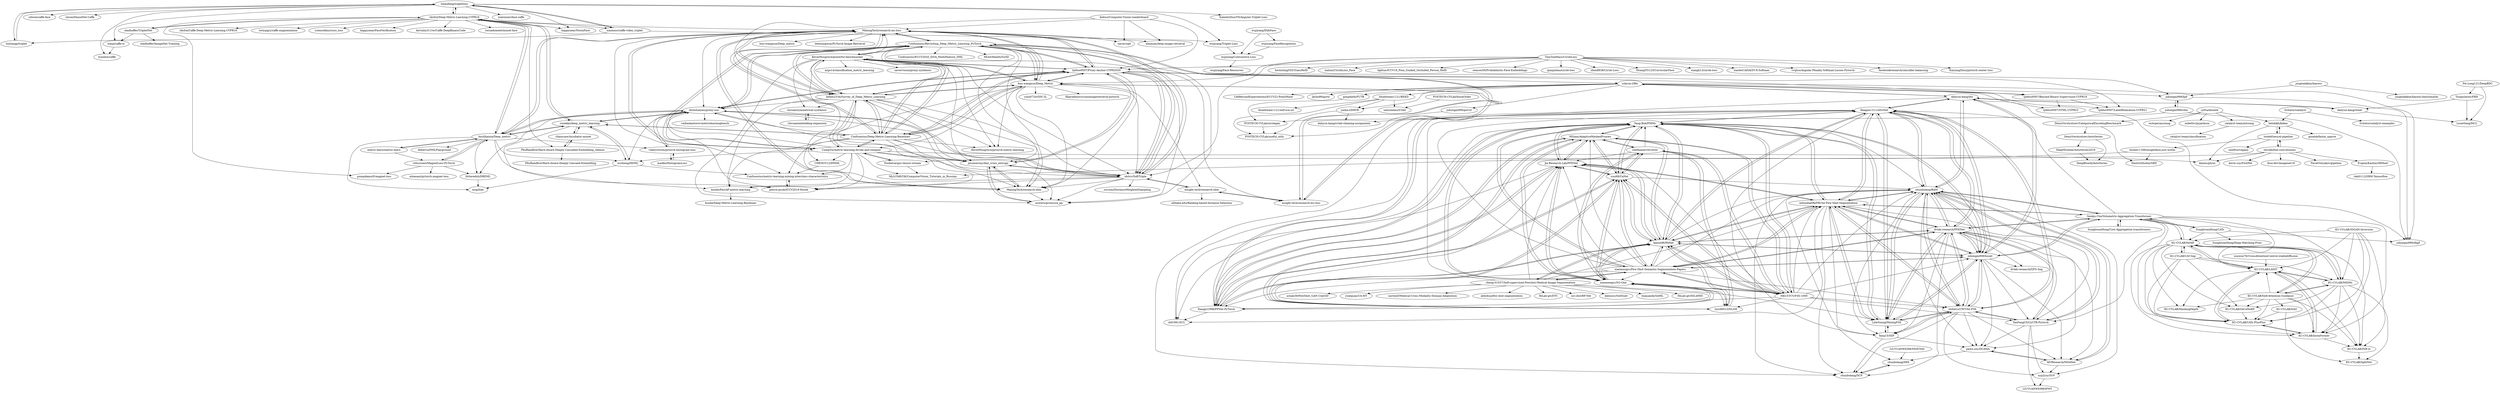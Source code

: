 digraph G {
"luhaofang/tripletloss" -> "hizhangp/triplet"
"luhaofang/tripletloss" -> "wanji/caffe-sl"
"luhaofang/tripletloss" -> "xiaolonw/caffe-video_triplet"
"luhaofang/tripletloss" -> "KaleidoZhouYN/Angular-Triplet-Loss" ["e"=1]
"luhaofang/tripletloss" -> "tyandzx/caffe"
"luhaofang/tripletloss" -> "ydwen/caffe-face" ["e"=1]
"luhaofang/tripletloss" -> "shicai/DenseNet-Caffe" ["e"=1]
"luhaofang/tripletloss" -> "rksltnl/Deep-Metric-Learning-CVPR16"
"luhaofang/tripletloss" -> "wujiyang/Triplet-Loss"
"luhaofang/tripletloss" -> "happynear/NormFace" ["e"=1]
"luhaofang/tripletloss" -> "xialuxi/arcface-caffe" ["e"=1]
"shelhamer/revolver" -> "MSiam/AdaptiveMaskedProxies"
"shelhamer/revolver" -> "lzzcd001/OSLSM"
"shelhamer/revolver" -> "icoz69/CaNet"
"shelhamer/revolver" -> "xiaomengyc/SG-One"
"shelhamer/revolver" -> "HKUSTCV/FSS-1000"
"shelhamer/revolver" -> "Yang-Bob/PMMs"
"shelhamer/revolver" -> "Jia-Research-Lab/PFENet"
"MSiam/AdaptiveMaskedProxies" -> "xiaomengyc/SG-One"
"MSiam/AdaptiveMaskedProxies" -> "Yang-Bob/PMMs"
"MSiam/AdaptiveMaskedProxies" -> "Jia-Research-Lab/PFENet"
"MSiam/AdaptiveMaskedProxies" -> "icoz69/CaNet"
"MSiam/AdaptiveMaskedProxies" -> "shelhamer/revolver"
"MSiam/AdaptiveMaskedProxies" -> "Xiangyi1996/PPNet-PyTorch"
"MSiam/AdaptiveMaskedProxies" -> "lzzcd001/OSLSM"
"MSiam/AdaptiveMaskedProxies" -> "kaixin96/PANet"
"MSiam/AdaptiveMaskedProxies" -> "HKUSTCV/FSS-1000"
"cheng-01037/Self-supervised-Fewshot-Medical-Image-Segmentation" -> "kaixin96/PANet"
"cheng-01037/Self-supervised-Fewshot-Medical-Image-Segmentation" -> "abhi4ssj/few-shot-segmentation"
"cheng-01037/Self-supervised-Fewshot-Medical-Image-Segmentation" -> "xiaomengyc/Few-Shot-Semantic-Segmentation-Papers"
"cheng-01037/Self-supervised-Fewshot-Medical-Image-Segmentation" -> "HiLab-git/DTC" ["e"=1]
"cheng-01037/Self-supervised-Fewshot-Medical-Image-Segmentation" -> "uci-cbcl/RP-Net"
"cheng-01037/Self-supervised-Fewshot-Medical-Image-Segmentation" -> "kleinzcy/SASSnet" ["e"=1]
"cheng-01037/Self-supervised-Fewshot-Medical-Image-Segmentation" -> "Reagan1311/ASGNet"
"cheng-01037/Self-supervised-Fewshot-Medical-Image-Segmentation" -> "liuquande/SAML" ["e"=1]
"cheng-01037/Self-supervised-Fewshot-Medical-Image-Segmentation" -> "mboudiaf/RePRI-for-Few-Shot-Segmentation"
"cheng-01037/Self-supervised-Fewshot-Medical-Image-Segmentation" -> "HiLab-git/SSL4MIS" ["e"=1]
"cheng-01037/Self-supervised-Fewshot-Medical-Image-Segmentation" -> "arnab39/FewShot_GAN-Unet3D" ["e"=1]
"cheng-01037/Self-supervised-Fewshot-Medical-Image-Segmentation" -> "LiheYoung/MiningFSS"
"cheng-01037/Self-supervised-Fewshot-Medical-Image-Segmentation" -> "Jia-Research-Lab/PFENet"
"cheng-01037/Self-supervised-Fewshot-Medical-Image-Segmentation" -> "yulequan/UA-MT" ["e"=1]
"cheng-01037/Self-supervised-Fewshot-Medical-Image-Segmentation" -> "carrenD/Medical-Cross-Modality-Domain-Adaptation" ["e"=1]
"KevinMusgrave/powerful-benchmarker" -> "Confusezius/Revisiting_Deep_Metric_Learning_PyTorch"
"KevinMusgrave/powerful-benchmarker" -> "tjddus9597/Proxy-Anchor-CVPR2020"
"KevinMusgrave/powerful-benchmarker" -> "bnu-wangxun/Deep_Metric"
"KevinMusgrave/powerful-benchmarker" -> "kdhht2334/Survey_of_Deep_Metric_Learning"
"KevinMusgrave/powerful-benchmarker" -> "Confusezius/Deep-Metric-Learning-Baselines"
"KevinMusgrave/powerful-benchmarker" -> "jeromerony/dml_cross_entropy"
"KevinMusgrave/powerful-benchmarker" -> "euwern/proxynca_pp"
"KevinMusgrave/powerful-benchmarker" -> "idstcv/SoftTriple"
"KevinMusgrave/powerful-benchmarker" -> "MalongTech/research-xbm"
"KevinMusgrave/powerful-benchmarker" -> "navervision/proxy-synthesis"
"KevinMusgrave/powerful-benchmarker" -> "msight-tech/research-ms-loss"
"KevinMusgrave/powerful-benchmarker" -> "MalongTech/research-ms-loss"
"KevinMusgrave/powerful-benchmarker" -> "clovaai/symmetrical-synthesis"
"KevinMusgrave/powerful-benchmarker" -> "KevinMusgrave/pytorch-metric-learning" ["e"=1]
"KevinMusgrave/powerful-benchmarker" -> "azgo14/classification_metric_learning"
"kdhht2334/Survey_of_Deep_Metric_Learning" -> "Confusezius/Deep-Metric-Learning-Baselines"
"kdhht2334/Survey_of_Deep_Metric_Learning" -> "Confusezius/Revisiting_Deep_Metric_Learning_PyTorch"
"kdhht2334/Survey_of_Deep_Metric_Learning" -> "bnu-wangxun/Deep_Metric"
"kdhht2334/Survey_of_Deep_Metric_Learning" -> "MalongTech/research-ms-loss"
"kdhht2334/Survey_of_Deep_Metric_Learning" -> "tjddus9597/Proxy-Anchor-CVPR2020"
"kdhht2334/Survey_of_Deep_Metric_Learning" -> "KevinMusgrave/powerful-benchmarker"
"kdhht2334/Survey_of_Deep_Metric_Learning" -> "CompVis/metric-learning-divide-and-conquer"
"kdhht2334/Survey_of_Deep_Metric_Learning" -> "dichotomies/proxy-nca"
"kdhht2334/Survey_of_Deep_Metric_Learning" -> "clovaai/symmetrical-synthesis"
"kdhht2334/Survey_of_Deep_Metric_Learning" -> "pierre-jacob/ICCV2019-Horde"
"kdhht2334/Survey_of_Deep_Metric_Learning" -> "kunhe/FastAP-metric-learning"
"kdhht2334/Survey_of_Deep_Metric_Learning" -> "KevinMusgrave/pytorch-metric-learning" ["e"=1]
"kdhht2334/Survey_of_Deep_Metric_Learning" -> "jeromerony/dml_cross_entropy"
"kdhht2334/Survey_of_Deep_Metric_Learning" -> "idstcv/SoftTriple"
"kdhht2334/Survey_of_Deep_Metric_Learning" -> "MalongTech/research-xbm"
"wujiyang/Triplet-Loss" -> "wujiyang/Contrastive-Loss"
"Fei-Long121/DeepBDC" -> "LouieYang/MCL"
"Fei-Long121/DeepBDC" -> "Tsingularity/FRN"
"kobiso/Computer-Vision-Leaderboard" -> "naver/cgd" ["e"=1]
"kobiso/Computer-Vision-Leaderboard" -> "almazan/deep-image-retrieval" ["e"=1]
"kobiso/Computer-Vision-Leaderboard" -> "tjddus9597/Proxy-Anchor-CVPR2020"
"kobiso/Computer-Vision-Leaderboard" -> "MalongTech/research-ms-loss"
"kobiso/Computer-Vision-Leaderboard" -> "kdhht2334/Survey_of_Deep_Metric_Learning"
"KU-CVLAB/CAT-Seg" -> "KU-CVLAB/LANIT"
"KU-CVLAB/CAT-Seg" -> "KU-CVLAB/CATs-PlusPlus"
"KU-CVLAB/CAT-Seg" -> "KU-CVLAB/NeMF"
"KU-CVLAB/CAT-Seg" -> "KU-CVLAB/GeCoNeRF"
"KU-CVLAB/CAT-Seg" -> "KU-CVLAB/InstaFormer"
"KU-CVLAB/CAT-Seg" -> "KU-CVLAB/MIDMs"
"KU-CVLAB/CATs-PlusPlus" -> "KU-CVLAB/LANIT"
"KU-CVLAB/CATs-PlusPlus" -> "KU-CVLAB/InstaFormer"
"msight-tech/research-xbm" -> "msight-tech/research-ms-loss"
"msight-tech/research-xbm" -> "alibaba-edu/Ranking-based-Instance-Selection"
"msight-tech/research-xbm" -> "idstcv/SoftTriple"
"Confusezius/Deep-Metric-Learning-Baselines" -> "Confusezius/Revisiting_Deep_Metric_Learning_PyTorch"
"Confusezius/Deep-Metric-Learning-Baselines" -> "kdhht2334/Survey_of_Deep_Metric_Learning"
"Confusezius/Deep-Metric-Learning-Baselines" -> "bnu-wangxun/Deep_Metric"
"Confusezius/Deep-Metric-Learning-Baselines" -> "MalongTech/research-ms-loss"
"Confusezius/Deep-Metric-Learning-Baselines" -> "CompVis/metric-learning-divide-and-conquer"
"Confusezius/Deep-Metric-Learning-Baselines" -> "tjddus9597/Proxy-Anchor-CVPR2020"
"Confusezius/Deep-Metric-Learning-Baselines" -> "KevinMusgrave/powerful-benchmarker"
"Confusezius/Deep-Metric-Learning-Baselines" -> "ronekko/deep_metric_learning"
"Confusezius/Deep-Metric-Learning-Baselines" -> "KevinMusgrave/pytorch-metric-learning" ["e"=1]
"Confusezius/Deep-Metric-Learning-Baselines" -> "idstcv/SoftTriple"
"Confusezius/Deep-Metric-Learning-Baselines" -> "dichotomies/proxy-nca"
"Confusezius/Deep-Metric-Learning-Baselines" -> "kunhe/FastAP-metric-learning"
"Confusezius/Deep-Metric-Learning-Baselines" -> "Confusezius/metric-learning-mining-interclass-characteristics"
"Confusezius/Deep-Metric-Learning-Baselines" -> "MalongTech/research-xbm"
"Confusezius/Deep-Metric-Learning-Baselines" -> "jeromerony/dml_cross_entropy"
"Confusezius/Revisiting_Deep_Metric_Learning_PyTorch" -> "Confusezius/Deep-Metric-Learning-Baselines"
"Confusezius/Revisiting_Deep_Metric_Learning_PyTorch" -> "kdhht2334/Survey_of_Deep_Metric_Learning"
"Confusezius/Revisiting_Deep_Metric_Learning_PyTorch" -> "bnu-wangxun/Deep_Metric"
"Confusezius/Revisiting_Deep_Metric_Learning_PyTorch" -> "tjddus9597/Proxy-Anchor-CVPR2020"
"Confusezius/Revisiting_Deep_Metric_Learning_PyTorch" -> "KevinMusgrave/powerful-benchmarker"
"Confusezius/Revisiting_Deep_Metric_Learning_PyTorch" -> "jeromerony/dml_cross_entropy"
"Confusezius/Revisiting_Deep_Metric_Learning_PyTorch" -> "idstcv/SoftTriple"
"Confusezius/Revisiting_Deep_Metric_Learning_PyTorch" -> "dichotomies/proxy-nca"
"Confusezius/Revisiting_Deep_Metric_Learning_PyTorch" -> "Confusezius/ECCV2020_DiVA_MultiFeature_DML"
"Confusezius/Revisiting_Deep_Metric_Learning_PyTorch" -> "MalongTech/research-xbm"
"Confusezius/Revisiting_Deep_Metric_Learning_PyTorch" -> "CompVis/metric-learning-divide-and-conquer"
"Confusezius/Revisiting_Deep_Metric_Learning_PyTorch" -> "msight-tech/research-ms-loss"
"Confusezius/Revisiting_Deep_Metric_Learning_PyTorch" -> "euwern/proxynca_pp"
"Confusezius/Revisiting_Deep_Metric_Learning_PyTorch" -> "MalongTech/research-ms-loss"
"Confusezius/Revisiting_Deep_Metric_Learning_PyTorch" -> "MLforHealth/S2SD"
"TinyZeaMays/CircleLoss" -> "qianjinhao/circle-loss"
"TinyZeaMays/CircleLoss" -> "zhen8838/Circle-Loss"
"TinyZeaMays/CircleLoss" -> "HuangYG123/CurricularFace" ["e"=1]
"TinyZeaMays/CircleLoss" -> "xiangli13/circle-loss"
"TinyZeaMays/CircleLoss" -> "tjddus9597/Proxy-Anchor-CVPR2020"
"TinyZeaMays/CircleLoss" -> "xiaoboCASIA/SV-X-Softmax" ["e"=1]
"TinyZeaMays/CircleLoss" -> "idstcv/SoftTriple"
"TinyZeaMays/CircleLoss" -> "cvqluu/Angular-Penalty-Softmax-Losses-Pytorch" ["e"=1]
"TinyZeaMays/CircleLoss" -> "bnu-wangxun/Deep_Metric"
"TinyZeaMays/CircleLoss" -> "facebookresearch/classifier-balancing" ["e"=1]
"TinyZeaMays/CircleLoss" -> "KaiyangZhou/pytorch-center-loss" ["e"=1]
"TinyZeaMays/CircleLoss" -> "heshuting555/TransReID" ["e"=1]
"TinyZeaMays/CircleLoss" -> "xialuxi/CircleLoss_Face"
"TinyZeaMays/CircleLoss" -> "lightas/ICCV19_Pose_Guided_Occluded_Person_ReID" ["e"=1]
"TinyZeaMays/CircleLoss" -> "seasonSH/Probabilistic-Face-Embeddings" ["e"=1]
"idstcv/SoftTriple" -> "tjddus9597/Proxy-Anchor-CVPR2020"
"idstcv/SoftTriple" -> "dichotomies/proxy-nca"
"idstcv/SoftTriple" -> "euwern/proxynca_pp"
"idstcv/SoftTriple" -> "jeromerony/dml_cross_entropy"
"idstcv/SoftTriple" -> "Confusezius/Revisiting_Deep_Metric_Learning_PyTorch"
"idstcv/SoftTriple" -> "pierre-jacob/ICCV2019-Horde"
"idstcv/SoftTriple" -> "MalongTech/research-xbm"
"idstcv/SoftTriple" -> "kunhe/FastAP-metric-learning"
"idstcv/SoftTriple" -> "suruoxi/DistanceWeightedSampling"
"idstcv/SoftTriple" -> "MalongTech/research-ms-loss"
"idstcv/SoftTriple" -> "msight-tech/research-xbm"
"kaixin96/PANet" -> "Yang-Bob/PMMs"
"kaixin96/PANet" -> "icoz69/CaNet"
"kaixin96/PANet" -> "xiaomengyc/Few-Shot-Semantic-Segmentation-Papers"
"kaixin96/PANet" -> "Xiangyi1996/PPNet-PyTorch"
"kaixin96/PANet" -> "xiaomengyc/SG-One"
"kaixin96/PANet" -> "mboudiaf/RePRI-for-Few-Shot-Segmentation"
"kaixin96/PANet" -> "Jia-Research-Lab/PFENet"
"kaixin96/PANet" -> "Reagan1311/ASGNet"
"kaixin96/PANet" -> "HKUSTCV/FSS-1000"
"kaixin96/PANet" -> "MSiam/AdaptiveMaskedProxies"
"kaixin96/PANet" -> "cheng-01037/Self-supervised-Fewshot-Medical-Image-Segmentation"
"kaixin96/PANet" -> "dvlab-research/PFENet"
"kaixin96/PANet" -> "chunbolang/BAM"
"kaixin96/PANet" -> "lzzcd001/OSLSM"
"kaixin96/PANet" -> "juhongm999/hsnet"
"bnu-wangxun/Deep_Metric" -> "MalongTech/research-ms-loss"
"bnu-wangxun/Deep_Metric" -> "Confusezius/Deep-Metric-Learning-Baselines"
"bnu-wangxun/Deep_Metric" -> "Confusezius/Revisiting_Deep_Metric_Learning_PyTorch"
"bnu-wangxun/Deep_Metric" -> "kdhht2334/Survey_of_Deep_Metric_Learning"
"bnu-wangxun/Deep_Metric" -> "KevinMusgrave/powerful-benchmarker"
"bnu-wangxun/Deep_Metric" -> "msight-tech/research-ms-loss"
"bnu-wangxun/Deep_Metric" -> "tjddus9597/Proxy-Anchor-CVPR2020"
"bnu-wangxun/Deep_Metric" -> "MalongTech/research-xbm"
"bnu-wangxun/Deep_Metric" -> "idstcv/SoftTriple"
"bnu-wangxun/Deep_Metric" -> "msight-tech/research-xbm"
"bnu-wangxun/Deep_Metric" -> "KevinMusgrave/pytorch-metric-learning" ["e"=1]
"bnu-wangxun/Deep_Metric" -> "yulu0724/SDC-IL" ["e"=1]
"bnu-wangxun/Deep_Metric" -> "CHENGY12/DMML"
"bnu-wangxun/Deep_Metric" -> "CompVis/metric-learning-divide-and-conquer"
"bnu-wangxun/Deep_Metric" -> "filipradenovic/cnnimageretrieval-pytorch" ["e"=1]
"msight-tech/research-ms-loss" -> "msight-tech/research-xbm"
"msight-tech/research-ms-loss" -> "bnu-wangxun/Deep_Metric"
"msight-tech/research-ms-loss" -> "Confusezius/Revisiting_Deep_Metric_Learning_PyTorch"
"ronekko/deep_metric_learning" -> "wzzheng/HDML"
"ronekko/deep_metric_learning" -> "rksltnl/Deep-Metric-Learning-CVPR16"
"ronekko/deep_metric_learning" -> "bnulihaixia/Deep_metric"
"ronekko/deep_metric_learning" -> "chaoyuaw/incubator-mxnet"
"ronekko/deep_metric_learning" -> "dichotomies/proxy-nca"
"ronekko/deep_metric_learning" -> "Confusezius/Deep-Metric-Learning-Baselines"
"ronekko/deep_metric_learning" -> "kunhe/FastAP-metric-learning"
"tjddus9597/Proxy-Anchor-CVPR2020" -> "dichotomies/proxy-nca"
"tjddus9597/Proxy-Anchor-CVPR2020" -> "jeromerony/dml_cross_entropy"
"tjddus9597/Proxy-Anchor-CVPR2020" -> "tjddus9597/LabelRelaxation-CVPR21"
"tjddus9597/Proxy-Anchor-CVPR2020" -> "idstcv/SoftTriple"
"tjddus9597/Proxy-Anchor-CVPR2020" -> "tjddus9597/Beyond-Binary-Supervision-CVPR19"
"tjddus9597/Proxy-Anchor-CVPR2020" -> "euwern/proxynca_pp"
"tjddus9597/Proxy-Anchor-CVPR2020" -> "kdhht2334/Survey_of_Deep_Metric_Learning"
"tjddus9597/Proxy-Anchor-CVPR2020" -> "Confusezius/Revisiting_Deep_Metric_Learning_PyTorch"
"tjddus9597/Proxy-Anchor-CVPR2020" -> "MalongTech/research-ms-loss"
"tjddus9597/Proxy-Anchor-CVPR2020" -> "KevinMusgrave/powerful-benchmarker"
"tjddus9597/Proxy-Anchor-CVPR2020" -> "sohyun-l/fifo"
"tjddus9597/Proxy-Anchor-CVPR2020" -> "Confusezius/Deep-Metric-Learning-Baselines"
"tjddus9597/Proxy-Anchor-CVPR2020" -> "juhongm999/hpf"
"tjddus9597/Proxy-Anchor-CVPR2020" -> "MalongTech/research-xbm"
"tjddus9597/Proxy-Anchor-CVPR2020" -> "bnu-wangxun/Deep_Metric"
"KU-CVLAB/GeCoNeRF" -> "KU-CVLAB/CATs-PlusPlus"
"DenisVorotyntsev/AutoSeries" -> "DeepBlueAI/AutoSeries"
"DenisVorotyntsev/AutoSeries" -> "DeepWisdom/AutoSeries2019"
"CompVis/metric-learning-divide-and-conquer" -> "Confusezius/Deep-Metric-Learning-Baselines"
"CompVis/metric-learning-divide-and-conquer" -> "kunhe/FastAP-metric-learning"
"CompVis/metric-learning-divide-and-conquer" -> "MalongTech/research-ms-loss"
"CompVis/metric-learning-divide-and-conquer" -> "pierre-jacob/ICCV2019-Horde"
"CompVis/metric-learning-divide-and-conquer" -> "kdhht2334/Survey_of_Deep_Metric_Learning"
"CompVis/metric-learning-divide-and-conquer" -> "dichotomies/proxy-nca"
"CompVis/metric-learning-divide-and-conquer" -> "Confusezius/Revisiting_Deep_Metric_Learning_PyTorch"
"CompVis/metric-learning-divide-and-conquer" -> "wzzheng/HDML"
"CompVis/metric-learning-divide-and-conquer" -> "idstcv/SoftTriple"
"CompVis/metric-learning-divide-and-conquer" -> "Fonbet/argus-tensor-stream"
"CompVis/metric-learning-divide-and-conquer" -> "MyLtYkRiTiK/ComputerVision_Tutorials_in_Russian"
"CompVis/metric-learning-divide-and-conquer" -> "CHENGY12/DMML"
"CompVis/metric-learning-divide-and-conquer" -> "Confusezius/metric-learning-mining-interclass-characteristics"
"CompVis/metric-learning-divide-and-conquer" -> "khaxis/plynx"
"CompVis/metric-learning-divide-and-conquer" -> "jeromerony/dml_cross_entropy"
"MalongTech/research-ms-loss" -> "bnu-wangxun/Deep_Metric"
"MalongTech/research-ms-loss" -> "MalongTech/research-xbm"
"MalongTech/research-ms-loss" -> "Confusezius/Deep-Metric-Learning-Baselines"
"MalongTech/research-ms-loss" -> "kdhht2334/Survey_of_Deep_Metric_Learning"
"MalongTech/research-ms-loss" -> "tjddus9597/Proxy-Anchor-CVPR2020"
"MalongTech/research-ms-loss" -> "almazan/deep-image-retrieval" ["e"=1]
"MalongTech/research-ms-loss" -> "bnu-wangxun/Deep_metric"
"MalongTech/research-ms-loss" -> "naver/cgd" ["e"=1]
"MalongTech/research-ms-loss" -> "CompVis/metric-learning-divide-and-conquer"
"MalongTech/research-ms-loss" -> "Confusezius/metric-learning-mining-interclass-characteristics"
"MalongTech/research-ms-loss" -> "idstcv/SoftTriple"
"MalongTech/research-ms-loss" -> "dichotomies/proxy-nca"
"MalongTech/research-ms-loss" -> "Confusezius/Revisiting_Deep_Metric_Learning_PyTorch"
"MalongTech/research-ms-loss" -> "bnulihaixia/Deep_metric"
"MalongTech/research-ms-loss" -> "leeesangwon/PyTorch-Image-Retrieval" ["e"=1]
"Yang-Bob/PMMs" -> "Xiangyi1996/PPNet-PyTorch"
"Yang-Bob/PMMs" -> "Jia-Research-Lab/PFENet"
"Yang-Bob/PMMs" -> "kaixin96/PANet"
"Yang-Bob/PMMs" -> "MSiam/AdaptiveMaskedProxies"
"Yang-Bob/PMMs" -> "mboudiaf/RePRI-for-Few-Shot-Segmentation"
"Yang-Bob/PMMs" -> "Reagan1311/ASGNet"
"Yang-Bob/PMMs" -> "xiaomengyc/SG-One"
"Yang-Bob/PMMs" -> "icoz69/CaNet"
"Yang-Bob/PMMs" -> "LiheYoung/MiningFSS"
"Yang-Bob/PMMs" -> "HKUSTCV/FSS-1000"
"Yang-Bob/PMMs" -> "juhongm999/hsnet"
"Yang-Bob/PMMs" -> "zbf1991/SCL"
"Yang-Bob/PMMs" -> "chunbolang/BAM"
"Yang-Bob/PMMs" -> "xiaomengyc/Few-Shot-Semantic-Segmentation-Papers"
"xiaomengyc/SG-One" -> "MSiam/AdaptiveMaskedProxies"
"xiaomengyc/SG-One" -> "Yang-Bob/PMMs"
"xiaomengyc/SG-One" -> "kaixin96/PANet"
"xiaomengyc/SG-One" -> "lzzcd001/OSLSM"
"xiaomengyc/SG-One" -> "Jia-Research-Lab/PFENet"
"xiaomengyc/SG-One" -> "icoz69/CaNet"
"xiaomengyc/SG-One" -> "Xiangyi1996/PPNet-PyTorch"
"xiaomengyc/SG-One" -> "shelhamer/revolver"
"xiaomengyc/SG-One" -> "HKUSTCV/FSS-1000"
"KU-CVLAB/DAG" -> "KU-CVLAB/SplitNet"
"KU-CVLAB/DAG" -> "KU-CVLAB/CATs-PlusPlus"
"metric-learn/metric-learn" -> "bnulihaixia/Deep_metric"
"metric-learn/metric-learn" -> "vithursant/MagnetLoss-PyTorch"
"icoz69/CaNet" -> "kaixin96/PANet"
"icoz69/CaNet" -> "MSiam/AdaptiveMaskedProxies"
"icoz69/CaNet" -> "Yang-Bob/PMMs"
"icoz69/CaNet" -> "xiaomengyc/SG-One"
"icoz69/CaNet" -> "HKUSTCV/FSS-1000"
"icoz69/CaNet" -> "Jia-Research-Lab/PFENet"
"icoz69/CaNet" -> "lzzcd001/OSLSM"
"icoz69/CaNet" -> "shelhamer/revolver"
"icoz69/CaNet" -> "Xiangyi1996/PPNet-PyTorch"
"icoz69/CaNet" -> "xiaomengyc/Few-Shot-Semantic-Segmentation-Papers"
"icoz69/CaNet" -> "chunbolang/BAM"
"xiaomengyc/Few-Shot-Semantic-Segmentation-Papers" -> "kaixin96/PANet"
"xiaomengyc/Few-Shot-Semantic-Segmentation-Papers" -> "HKUSTCV/FSS-1000"
"xiaomengyc/Few-Shot-Semantic-Segmentation-Papers" -> "juhongm999/hsnet"
"xiaomengyc/Few-Shot-Semantic-Segmentation-Papers" -> "Yang-Bob/PMMs"
"xiaomengyc/Few-Shot-Semantic-Segmentation-Papers" -> "chunbolang/BAM"
"xiaomengyc/Few-Shot-Semantic-Segmentation-Papers" -> "mboudiaf/RePRI-for-Few-Shot-Segmentation"
"xiaomengyc/Few-Shot-Semantic-Segmentation-Papers" -> "Jia-Research-Lab/PFENet"
"xiaomengyc/Few-Shot-Semantic-Segmentation-Papers" -> "dvlab-research/PFENet"
"xiaomengyc/Few-Shot-Semantic-Segmentation-Papers" -> "icoz69/CaNet"
"xiaomengyc/Few-Shot-Semantic-Segmentation-Papers" -> "cheng-01037/Self-supervised-Fewshot-Medical-Image-Segmentation"
"xiaomengyc/Few-Shot-Semantic-Segmentation-Papers" -> "Xiangyi1996/PPNet-PyTorch"
"xiaomengyc/Few-Shot-Semantic-Segmentation-Papers" -> "xiaomengyc/SG-One"
"xiaomengyc/Few-Shot-Semantic-Segmentation-Papers" -> "MSiam/AdaptiveMaskedProxies"
"xiaomengyc/Few-Shot-Semantic-Segmentation-Papers" -> "zhiheLu/CWT-for-FSS"
"xiaomengyc/Few-Shot-Semantic-Segmentation-Papers" -> "Reagan1311/ASGNet"
"HKUSTCV/FSS-1000" -> "icoz69/CaNet"
"HKUSTCV/FSS-1000" -> "Yang-Bob/PMMs"
"HKUSTCV/FSS-1000" -> "kaixin96/PANet"
"HKUSTCV/FSS-1000" -> "xiaomengyc/Few-Shot-Semantic-Segmentation-Papers"
"HKUSTCV/FSS-1000" -> "MSiam/AdaptiveMaskedProxies"
"HKUSTCV/FSS-1000" -> "xiaomengyc/SG-One"
"HKUSTCV/FSS-1000" -> "shelhamer/revolver"
"HKUSTCV/FSS-1000" -> "mboudiaf/RePRI-for-Few-Shot-Segmentation"
"HKUSTCV/FSS-1000" -> "juhongm999/hsnet"
"HKUSTCV/FSS-1000" -> "Jia-Research-Lab/PFENet"
"HKUSTCV/FSS-1000" -> "Xiangyi1996/PPNet-PyTorch"
"HKUSTCV/FSS-1000" -> "lzzcd001/OSLSM"
"HKUSTCV/FSS-1000" -> "chunbolang/BAM"
"HKUSTCV/FSS-1000" -> "zhiheLu/CWT-for-FSS"
"HKUSTCV/FSS-1000" -> "YanFangCS/CyCTR-Pytorch"
"Reagan1311/ASGNet" -> "zbf1991/SCL"
"Reagan1311/ASGNet" -> "Yang-Bob/PMMs"
"Reagan1311/ASGNet" -> "zhiheLu/CWT-for-FSS"
"Reagan1311/ASGNet" -> "chunbolang/BAM"
"Reagan1311/ASGNet" -> "LiheYoung/MiningFSS"
"Reagan1311/ASGNet" -> "dvlab-research/PFENet"
"Reagan1311/ASGNet" -> "mboudiaf/RePRI-for-Few-Shot-Segmentation"
"Reagan1311/ASGNet" -> "juhongm999/hsnet"
"Reagan1311/ASGNet" -> "fanq15/SSP"
"Reagan1311/ASGNet" -> "kaixin96/PANet"
"Reagan1311/ASGNet" -> "Xiangyi1996/PPNet-PyTorch"
"Reagan1311/ASGNet" -> "dahyun-kang/ifsl"
"Reagan1311/ASGNet" -> "chunbolang/DCP"
"chunbolang/BAM" -> "zhiheLu/CWT-for-FSS"
"chunbolang/BAM" -> "AIVResearch/MSANet"
"chunbolang/BAM" -> "dvlab-research/PFENet"
"chunbolang/BAM" -> "mboudiaf/RePRI-for-Few-Shot-Segmentation"
"chunbolang/BAM" -> "juhongm999/hsnet"
"chunbolang/BAM" -> "Reagan1311/ASGNet"
"chunbolang/BAM" -> "YanFangCS/CyCTR-Pytorch"
"chunbolang/BAM" -> "Seokju-Cho/Volumetric-Aggregation-Transformer"
"chunbolang/BAM" -> "LiheYoung/MiningFSS"
"chunbolang/BAM" -> "chunbolang/DCP"
"chunbolang/BAM" -> "dahyun-kang/ifsl"
"chunbolang/BAM" -> "syp2ysy/SVF"
"chunbolang/BAM" -> "fanq15/SSP"
"chunbolang/BAM" -> "chunbolang/HPA"
"chunbolang/BAM" -> "pawn-sxy/DCAMA"
"KU-CVLAB/InstaFormer" -> "KU-CVLAB/CATs-PlusPlus"
"KU-CVLAB/InstaFormer" -> "KU-CVLAB/LANIT"
"KU-CVLAB/InstaFormer" -> "KU-CVLAB/INR-st"
"KU-CVLAB/LANIT" -> "KU-CVLAB/CATs-PlusPlus"
"KU-CVLAB/LANIT" -> "KU-CVLAB/InstaFormer"
"KU-CVLAB/LANIT" -> "KU-CVLAB/MIDMs"
"KU-CVLAB/LANIT" -> "KU-CVLAB/NeMF"
"KU-CVLAB/LANIT" -> "KU-CVLAB/INR-st"
"KU-CVLAB/LANIT" -> "KU-CVLAB/MaskingDepth"
"KU-CVLAB/NeMF" -> "KU-CVLAB/LANIT"
"KU-CVLAB/NeMF" -> "KU-CVLAB/CATs-PlusPlus"
"KU-CVLAB/NeMF" -> "KU-CVLAB/MIDMs"
"KU-CVLAB/NeMF" -> "KU-CVLAB/InstaFormer"
"KU-CVLAB/NeMF" -> "KU-CVLAB/GeCoNeRF"
"KU-CVLAB/NeMF" -> "KU-CVLAB/CAT-Seg"
"KU-CVLAB/NeMF" -> "Seokju-Cho/Volumetric-Aggregation-Transformer"
"KU-CVLAB/NeMF" -> "KU-CVLAB/INR-st"
"KU-CVLAB/NeMF" -> "KU-CVLAB/MaskingDepth"
"KU-CVLAB/NeMF" -> "KU-CVLAB/Self-Attention-Guidance"
"Seokju-Cho/Volumetric-Aggregation-Transformer" -> "KU-CVLAB/NeMF"
"Seokju-Cho/Volumetric-Aggregation-Transformer" -> "SunghwanHong/Cost-Aggregation-transformers"
"Seokju-Cho/Volumetric-Aggregation-Transformer" -> "juhongm999/hsnet"
"Seokju-Cho/Volumetric-Aggregation-Transformer" -> "SunghwanHong/CATs"
"Seokju-Cho/Volumetric-Aggregation-Transformer" -> "chunbolang/BAM"
"Seokju-Cho/Volumetric-Aggregation-Transformer" -> "KU-CVLAB/CATs-PlusPlus"
"Seokju-Cho/Volumetric-Aggregation-Transformer" -> "KU-CVLAB/LANIT"
"Seokju-Cho/Volumetric-Aggregation-Transformer" -> "KU-CVLAB/InstaFormer"
"Seokju-Cho/Volumetric-Aggregation-Transformer" -> "dvlab-research/PFENet"
"Seokju-Cho/Volumetric-Aggregation-Transformer" -> "mboudiaf/RePRI-for-Few-Shot-Segmentation"
"Seokju-Cho/Volumetric-Aggregation-Transformer" -> "KU-CVLAB/MIDMs"
"Seokju-Cho/Volumetric-Aggregation-Transformer" -> "YanFangCS/CyCTR-Pytorch"
"Seokju-Cho/Volumetric-Aggregation-Transformer" -> "Reagan1311/ASGNet"
"SunghwanHong/Cost-Aggregation-transformers" -> "Seokju-Cho/Volumetric-Aggregation-Transformer"
"sunwoo76/CrossAttentionControl-stablediffusion" -> "KU-CVLAB/LANIT"
"mboudiaf/RePRI-for-Few-Shot-Segmentation" -> "zhiheLu/CWT-for-FSS"
"mboudiaf/RePRI-for-Few-Shot-Segmentation" -> "juhongm999/hsnet"
"mboudiaf/RePRI-for-Few-Shot-Segmentation" -> "Yang-Bob/PMMs"
"mboudiaf/RePRI-for-Few-Shot-Segmentation" -> "chunbolang/BAM"
"mboudiaf/RePRI-for-Few-Shot-Segmentation" -> "Reagan1311/ASGNet"
"mboudiaf/RePRI-for-Few-Shot-Segmentation" -> "zbf1991/SCL"
"mboudiaf/RePRI-for-Few-Shot-Segmentation" -> "LiheYoung/MiningFSS"
"mboudiaf/RePRI-for-Few-Shot-Segmentation" -> "Jia-Research-Lab/PFENet"
"mboudiaf/RePRI-for-Few-Shot-Segmentation" -> "dvlab-research/PFENet"
"mboudiaf/RePRI-for-Few-Shot-Segmentation" -> "kaixin96/PANet"
"mboudiaf/RePRI-for-Few-Shot-Segmentation" -> "YanFangCS/CyCTR-Pytorch"
"mboudiaf/RePRI-for-Few-Shot-Segmentation" -> "xiaomengyc/Few-Shot-Semantic-Segmentation-Papers"
"mboudiaf/RePRI-for-Few-Shot-Segmentation" -> "Seokju-Cho/Volumetric-Aggregation-Transformer"
"mboudiaf/RePRI-for-Few-Shot-Segmentation" -> "fanq15/SSP"
"mboudiaf/RePRI-for-Few-Shot-Segmentation" -> "chunbolang/DCP"
"zhiheLu/CWT-for-FSS" -> "chunbolang/BAM"
"zhiheLu/CWT-for-FSS" -> "YanFangCS/CyCTR-Pytorch"
"zhiheLu/CWT-for-FSS" -> "mboudiaf/RePRI-for-Few-Shot-Segmentation"
"zhiheLu/CWT-for-FSS" -> "dvlab-research/PFENet"
"zhiheLu/CWT-for-FSS" -> "LiheYoung/MiningFSS"
"zhiheLu/CWT-for-FSS" -> "Reagan1311/ASGNet"
"zhiheLu/CWT-for-FSS" -> "fanq15/SSP"
"zhiheLu/CWT-for-FSS" -> "pawn-sxy/DCAMA"
"zhiheLu/CWT-for-FSS" -> "chunbolang/DCP"
"zhiheLu/CWT-for-FSS" -> "juhongm999/hsnet"
"zhiheLu/CWT-for-FSS" -> "AIVResearch/MSANet"
"zhiheLu/CWT-for-FSS" -> "syp2ysy/SVF"
"dvlab-research/PFENet" -> "chunbolang/BAM"
"dvlab-research/PFENet" -> "juhongm999/hsnet"
"dvlab-research/PFENet" -> "zhiheLu/CWT-for-FSS"
"dvlab-research/PFENet" -> "Reagan1311/ASGNet"
"dvlab-research/PFENet" -> "mboudiaf/RePRI-for-Few-Shot-Segmentation"
"dvlab-research/PFENet" -> "YanFangCS/CyCTR-Pytorch"
"dvlab-research/PFENet" -> "AIVResearch/MSANet"
"dvlab-research/PFENet" -> "LiheYoung/MiningFSS"
"dvlab-research/PFENet" -> "pawn-sxy/DCAMA"
"dvlab-research/PFENet" -> "Seokju-Cho/Volumetric-Aggregation-Transformer"
"dvlab-research/PFENet" -> "fanq15/SSP"
"dvlab-research/PFENet" -> "dvlab-research/GFS-Seg"
"dvlab-research/PFENet" -> "kaixin96/PANet"
"dvlab-research/PFENet" -> "xiaomengyc/Few-Shot-Semantic-Segmentation-Papers"
"dvlab-research/PFENet" -> "chunbolang/DCP"
"shrubb/box-convolutions" -> "toodef/neural-pipeline"
"shrubb/box-convolutions" -> "EvgenyKashin/SRMnet"
"shrubb/box-convolutions" -> "kevin-ssy/FishNet" ["e"=1]
"shrubb/box-convolutions" -> "Fonbet/argus-tensor-stream"
"shrubb/box-convolutions" -> "diux-dev/imagenet18" ["e"=1]
"shrubb/box-convolutions" -> "PavelOstyakov/pipeline" ["e"=1]
"shrubb/box-convolutions" -> "khaxis/plynx"
"valerystrizh/pytorch-histogram-loss" -> "madkn/HistogramLoss"
"valerystrizh/pytorch-histogram-loss" -> "dichotomies/proxy-nca"
"KU-CVLAB/INR-st" -> "KU-CVLAB/SplitNet"
"SunghwanHong/CATs" -> "juhongm999/dhpf"
"SunghwanHong/CATs" -> "Seokju-Cho/Volumetric-Aggregation-Transformer"
"SunghwanHong/CATs" -> "SunghwanHong/Deep-Matching-Prior"
"SunghwanHong/CATs" -> "KU-CVLAB/NeMF"
"LiheYoung/MiningFSS" -> "zhiheLu/CWT-for-FSS"
"LiheYoung/MiningFSS" -> "fanq15/SSP"
"LiheYoung/MiningFSS" -> "Reagan1311/ASGNet"
"LiheYoung/MiningFSS" -> "mboudiaf/RePRI-for-Few-Shot-Segmentation"
"LiheYoung/MiningFSS" -> "Yang-Bob/PMMs"
"LiheYoung/MiningFSS" -> "chunbolang/BAM"
"LiheYoung/MiningFSS" -> "juhongm999/hsnet"
"LiheYoung/MiningFSS" -> "dvlab-research/PFENet"
"juhongm999/hsnet" -> "mboudiaf/RePRI-for-Few-Shot-Segmentation"
"juhongm999/hsnet" -> "dvlab-research/PFENet"
"juhongm999/hsnet" -> "chunbolang/BAM"
"juhongm999/hsnet" -> "Seokju-Cho/Volumetric-Aggregation-Transformer"
"juhongm999/hsnet" -> "Reagan1311/ASGNet"
"juhongm999/hsnet" -> "LiheYoung/MiningFSS"
"juhongm999/hsnet" -> "dahyun-kang/ifsl"
"juhongm999/hsnet" -> "zhiheLu/CWT-for-FSS"
"juhongm999/hsnet" -> "Yang-Bob/PMMs"
"juhongm999/hsnet" -> "xiaomengyc/Few-Shot-Semantic-Segmentation-Papers"
"juhongm999/hsnet" -> "dvlab-research/GFS-Seg"
"juhongm999/hsnet" -> "YanFangCS/CyCTR-Pytorch"
"juhongm999/hsnet" -> "pawn-sxy/DCAMA"
"juhongm999/hsnet" -> "AIVResearch/MSANet"
"juhongm999/hsnet" -> "kaixin96/PANet"
"kiselev1189/insightface-just-works" -> "DmitriiShubin/SBD"
"kiselev1189/insightface-just-works" -> "MyLtYkRiTiK/ComputerVision_Tutorials_in_Russian"
"Fonbet/argus-tensor-stream" -> "MyLtYkRiTiK/ComputerVision_Tutorials_in_Russian"
"Fonbet/argus-tensor-stream" -> "CompVis/metric-learning-divide-and-conquer"
"MalongTech/research-xbm" -> "MalongTech/research-ms-loss"
"MalongTech/research-xbm" -> "jeromerony/dml_cross_entropy"
"MalongTech/research-xbm" -> "euwern/proxynca_pp"
"chaoyuaw/incubator-mxnet" -> "PkuRainBow/Hard-Aware-Deeply-Cascaded-Embedding_release"
"chaoyuaw/incubator-mxnet" -> "ronekko/deep_metric_learning"
"Jia-Research-Lab/PFENet" -> "Yang-Bob/PMMs"
"Jia-Research-Lab/PFENet" -> "Xiangyi1996/PPNet-PyTorch"
"Jia-Research-Lab/PFENet" -> "MSiam/AdaptiveMaskedProxies"
"Jia-Research-Lab/PFENet" -> "mboudiaf/RePRI-for-Few-Shot-Segmentation"
"Jia-Research-Lab/PFENet" -> "xiaomengyc/SG-One"
"Jia-Research-Lab/PFENet" -> "kaixin96/PANet"
"Jia-Research-Lab/PFENet" -> "icoz69/CaNet"
"Jia-Research-Lab/PFENet" -> "zbf1991/SCL"
"wzzheng/HDML" -> "ronekko/deep_metric_learning"
"wzzheng/HDML" -> "mop/bier"
"wzzheng/HDML" -> "Confusezius/metric-learning-mining-interclass-characteristics"
"Scitator/catalyst" -> "Scitator/catalyst-examples"
"Scitator/catalyst" -> "belskikh/kekas"
"Xiangyi1996/PPNet-PyTorch" -> "Yang-Bob/PMMs"
"Xiangyi1996/PPNet-PyTorch" -> "Jia-Research-Lab/PFENet"
"Xiangyi1996/PPNet-PyTorch" -> "kaixin96/PANet"
"Xiangyi1996/PPNet-PyTorch" -> "MSiam/AdaptiveMaskedProxies"
"Xiangyi1996/PPNet-PyTorch" -> "Reagan1311/ASGNet"
"Xiangyi1996/PPNet-PyTorch" -> "xiaomengyc/SG-One"
"Xiangyi1996/PPNet-PyTorch" -> "icoz69/CaNet"
"Xiangyi1996/PPNet-PyTorch" -> "zbf1991/SCL"
"lzzcd001/OSLSM" -> "xiaomengyc/SG-One"
"lzzcd001/OSLSM" -> "shelhamer/revolver"
"lzzcd001/OSLSM" -> "icoz69/CaNet"
"lzzcd001/OSLSM" -> "MSiam/AdaptiveMaskedProxies"
"lzzcd001/OSLSM" -> "kaixin96/PANet"
"lzzcd001/OSLSM" -> "Jia-Research-Lab/PFENet"
"fanq15/SSP" -> "pawn-sxy/DCAMA"
"fanq15/SSP" -> "LiheYoung/MiningFSS"
"fanq15/SSP" -> "zhiheLu/CWT-for-FSS"
"fanq15/SSP" -> "chunbolang/DCP"
"catalyst-team/mlcomp" -> "catalyst-team/classification"
"juhongm999/pervit" -> "POSTECH-CVLab/useful_utils"
"EvgenyKashin/SRMnet" -> "taki0112/SRM-Tensorflow"
"dahyun-kang/ifsl" -> "dahyun-kang/renet"
"dahyun-kang/ifsl" -> "sohyun-l/fifo"
"dahyun-kang/ifsl" -> "dahyun-kang/cvlab-cleaning-assignment"
"dahyun-kang/ifsl" -> "chunbolang/BAM"
"dahyun-kang/ifsl" -> "juhongm999/hsnet"
"dahyun-kang/ifsl" -> "juhongm999/dhpf"
"dahyun-kang/ifsl" -> "Reagan1311/ASGNet"
"pierre-jacob/ICCV2019-Horde" -> "Confusezius/metric-learning-mining-interclass-characteristics"
"juhongm999/hpf" -> "juhongm999/dhpf"
"juhongm999/hpf" -> "juhongm999/chm"
"YanFangCS/CyCTR-Pytorch" -> "zhiheLu/CWT-for-FSS"
"YanFangCS/CyCTR-Pytorch" -> "LIUYUANWEI98/IPMT"
"YanFangCS/CyCTR-Pytorch" -> "syp2ysy/SVF"
"YanFangCS/CyCTR-Pytorch" -> "chunbolang/BAM"
"YanFangCS/CyCTR-Pytorch" -> "dvlab-research/PFENet"
"YanFangCS/CyCTR-Pytorch" -> "pawn-sxy/DCAMA"
"toodef/neural-pipeline" -> "shrubb/box-convolutions"
"toodef/neural-pipeline" -> "belskikh/kekas"
"toodef/neural-pipeline" -> "unit8co/vegans" ["e"=1]
"toodef/neural-pipeline" -> "kiselev1189/insightface-just-works"
"CHENGY12/DMML" -> "Confusezius/metric-learning-mining-interclass-characteristics"
"belskikh/kekas" -> "toodef/neural-pipeline"
"belskikh/kekas" -> "khaxis/plynx"
"belskikh/kekas" -> "goodok/fastai_sparse"
"euwern/proxynca_pp" -> "jeromerony/dml_cross_entropy"
"rksltnl/Deep-Metric-Learning-CVPR16" -> "ronekko/deep_metric_learning"
"rksltnl/Deep-Metric-Learning-CVPR16" -> "eladhoffer/TripletNet"
"rksltnl/Deep-Metric-Learning-CVPR16" -> "PkuRainBow/Hard-Aware-Deeply-Cascaded-Embedding_release"
"rksltnl/Deep-Metric-Learning-CVPR16" -> "rksltnl/Caffe-Deep-Metric-Learning-CVPR16"
"rksltnl/Deep-Metric-Learning-CVPR16" -> "happynear/NormFace" ["e"=1]
"rksltnl/Deep-Metric-Learning-CVPR16" -> "twtygqyy/caffe-augmentation" ["e"=1]
"rksltnl/Deep-Metric-Learning-CVPR16" -> "bnulihaixia/Deep_metric"
"rksltnl/Deep-Metric-Learning-CVPR16" -> "sciencefans/coco_loss" ["e"=1]
"rksltnl/Deep-Metric-Learning-CVPR16" -> "happynear/FaceVerification" ["e"=1]
"rksltnl/Deep-Metric-Learning-CVPR16" -> "luhaofang/tripletloss"
"rksltnl/Deep-Metric-Learning-CVPR16" -> "kevinlin311tw/Caffe-DeepBinaryCode" ["e"=1]
"rksltnl/Deep-Metric-Learning-CVPR16" -> "MalongTech/research-ms-loss"
"rksltnl/Deep-Metric-Learning-CVPR16" -> "tornadomeet/mxnet-face" ["e"=1]
"rksltnl/Deep-Metric-Learning-CVPR16" -> "xiaolonw/caffe-video_triplet"
"rksltnl/Deep-Metric-Learning-CVPR16" -> "pumpikano/tf-magnet-loss"
"hizhangp/triplet" -> "luhaofang/tripletloss"
"dichotomies/proxy-nca" -> "tjddus9597/Proxy-Anchor-CVPR2020"
"dichotomies/proxy-nca" -> "idstcv/SoftTriple"
"dichotomies/proxy-nca" -> "euwern/proxynca_pp"
"dichotomies/proxy-nca" -> "littleredxh/DREML"
"dichotomies/proxy-nca" -> "jeromerony/dml_cross_entropy"
"dichotomies/proxy-nca" -> "pierre-jacob/ICCV2019-Horde"
"dichotomies/proxy-nca" -> "bnulihaixia/Deep_metric"
"dichotomies/proxy-nca" -> "vadimkantorov/metriclearningbench"
"dichotomies/proxy-nca" -> "wzzheng/HDML"
"dichotomies/proxy-nca" -> "ronekko/deep_metric_learning"
"dichotomies/proxy-nca" -> "valerystrizh/pytorch-histogram-loss"
"dichotomies/proxy-nca" -> "Confusezius/Revisiting_Deep_Metric_Learning_PyTorch"
"bnulihaixia/Deep_metric" -> "ronekko/deep_metric_learning"
"bnulihaixia/Deep_metric" -> "vithursant/MagnetLoss-PyTorch"
"bnulihaixia/Deep_metric" -> "dichotomies/proxy-nca"
"bnulihaixia/Deep_metric" -> "rksltnl/Deep-Metric-Learning-CVPR16"
"bnulihaixia/Deep_metric" -> "metric-learn/metric-learn"
"bnulihaixia/Deep_metric" -> "littleredxh/DREML"
"bnulihaixia/Deep_metric" -> "MalongTech/research-ms-loss"
"bnulihaixia/Deep_metric" -> "wzzheng/HDML"
"bnulihaixia/Deep_metric" -> "pierre-jacob/ICCV2019-Horde"
"bnulihaixia/Deep_metric" -> "ifeherva/DMLPlayground"
"bnulihaixia/Deep_metric" -> "valerystrizh/pytorch-histogram-loss"
"bnulihaixia/Deep_metric" -> "mop/bier"
"littleredxh/DREML" -> "mop/bier"
"zyfra/ebonite" -> "belskikh/kekas"
"zyfra/ebonite" -> "mike0sv/pyjackson"
"zyfra/ebonite" -> "catalyst-team/mlcomp"
"zyfra/ebonite" -> "ex4sperans/mag" ["e"=1]
"zyfra/ebonite" -> "DenisVorotyntsev/CategoricalEncodingBenchmark"
"AIVResearch/MSANet" -> "pawn-sxy/DCAMA"
"AIVResearch/MSANet" -> "chunbolang/BAM"
"AIVResearch/MSANet" -> "syp2ysy/SVF"
"tjddus9597/Beyond-Binary-Supervision-CVPR19" -> "tjddus9597/LabelRelaxation-CVPR21"
"tjddus9597/Beyond-Binary-Supervision-CVPR19" -> "tjddus9597/STML-CVPR22"
"syp2ysy/SVF" -> "LIUYUANWEI98/IPMT"
"Confusezius/metric-learning-mining-interclass-characteristics" -> "pierre-jacob/ICCV2019-Horde"
"Tsingularity/FRN" -> "LouieYang/MCL"
"Tsingularity/FRN" -> "dahyun-kang/renet"
"dahyun-kang/renet" -> "dahyun-kang/ifsl"
"dahyun-kang/renet" -> "LouieYang/MCL"
"pawn-sxy/DCAMA" -> "AIVResearch/MSANet"
"pawn-sxy/DCAMA" -> "chunbolang/HPA"
"KU-CVLAB/Self-Attention-Guidance" -> "KU-CVLAB/CATs-PlusPlus"
"KU-CVLAB/Self-Attention-Guidance" -> "KU-CVLAB/InstaFormer"
"KU-CVLAB/Self-Attention-Guidance" -> "KU-CVLAB/MIDMs"
"KU-CVLAB/Self-Attention-Guidance" -> "KU-CVLAB/LANIT"
"KU-CVLAB/Self-Attention-Guidance" -> "KU-CVLAB/MaskingDepth"
"KU-CVLAB/Self-Attention-Guidance" -> "KU-CVLAB/INR-st"
"KU-CVLAB/Self-Attention-Guidance" -> "KU-CVLAB/GeCoNeRF"
"KU-CVLAB/Self-Attention-Guidance" -> "KU-CVLAB/DAG"
"KU-CVLAB/Self-Attention-Guidance" -> "KU-CVLAB/NeMF"
"sohyun-l/fifo" -> "junha-l/DHVR"
"sohyun-l/fifo" -> "dahyun-kang/ifsl"
"sohyun-l/fifo" -> "juhongm999/pervit"
"sohyun-l/fifo" -> "juhongm999/dhpf"
"sohyun-l/fifo" -> "tjddus9597/Beyond-Binary-Supervision-CVPR19"
"sohyun-l/fifo" -> "bluedream1121/REKD"
"sohyun-l/fifo" -> "gongda0e/FUTR"
"sohyun-l/fifo" -> "jhcho99/gsrtr"
"sohyun-l/fifo" -> "tjddus9597/STML-CVPR22"
"sohyun-l/fifo" -> "LifeBeyondExpectations/ECCV22-PointMixer" ["e"=1]
"sohyun-l/fifo" -> "tjddus9597/LabelRelaxation-CVPR21"
"sohyun-l/fifo" -> "juhongm999/hpf"
"DenisVorotyntsev/CategoricalEncodingBenchmark" -> "DmitriiShubin/SBD"
"DenisVorotyntsev/CategoricalEncodingBenchmark" -> "DenisVorotyntsev/AutoSeries"
"vithursant/MagnetLoss-PyTorch" -> "mbanani/pytorch-magnet-loss"
"vithursant/MagnetLoss-PyTorch" -> "bnulihaixia/Deep_metric"
"vithursant/MagnetLoss-PyTorch" -> "pumpikano/tf-magnet-loss"
"vithursant/MagnetLoss-PyTorch" -> "littleredxh/DREML"
"PkuRainBow/Hard-Aware-Deeply-Cascaded-Embedding_release" -> "PkuRainBow/Hard-Aware-Deeply-Cascaed-Embedding"
"PkuRainBow/Hard-Aware-Deeply-Cascaded-Embedding_release" -> "chaoyuaw/incubator-mxnet"
"xiaolonw/caffe-video_triplet" -> "wujiyang/Triplet-Loss"
"xiaolonw/caffe-video_triplet" -> "hizhangp/triplet"
"xiaolonw/caffe-video_triplet" -> "luhaofang/tripletloss"
"wanji/caffe-sl" -> "tyandzx/caffe"
"clovaai/embedding-expansion" -> "clovaai/symmetrical-synthesis"
"KU-CVLAB/MIDMs" -> "KU-CVLAB/CATs-PlusPlus"
"KU-CVLAB/MIDMs" -> "KU-CVLAB/LANIT"
"KU-CVLAB/MIDMs" -> "KU-CVLAB/InstaFormer"
"KU-CVLAB/MIDMs" -> "KU-CVLAB/GeCoNeRF"
"KU-CVLAB/MIDMs" -> "KU-CVLAB/NeMF"
"KU-CVLAB/MIDMs" -> "KU-CVLAB/INR-st"
"KU-CVLAB/MIDMs" -> "KU-CVLAB/SplitNet"
"KU-CVLAB/MIDMs" -> "KU-CVLAB/Self-Attention-Guidance"
"clovaai/symmetrical-synthesis" -> "clovaai/embedding-expansion"
"gongda0e/FUTR" -> "POSTECH-CVLab/circlegan"
"wujiyang/DlibFace" -> "wujiyang/FaceRecognition"
"wujiyang/DlibFace" -> "wujiyang/Contrastive-Loss"
"wujiyang/FaceRecognition" -> "wujiyang/Contrastive-Loss"
"eladhoffer/TripletNet" -> "rksltnl/Deep-Metric-Learning-CVPR16"
"eladhoffer/TripletNet" -> "wanji/caffe-sl"
"eladhoffer/TripletNet" -> "eladhoffer/ImageNet-Training" ["e"=1]
"jungtaekkim/bayeso" -> "jungtaekkim/bayeso-benchmarks"
"jungtaekkim/bayeso" -> "juhongm999/hpf"
"jeromerony/dml_cross_entropy" -> "euwern/proxynca_pp"
"jeromerony/dml_cross_entropy" -> "tjddus9597/Proxy-Anchor-CVPR2020"
"jeromerony/dml_cross_entropy" -> "idstcv/SoftTriple"
"jeromerony/dml_cross_entropy" -> "MalongTech/research-xbm"
"chunbolang/DCP" -> "chunbolang/HPA"
"juhongm999/chm" -> "juhongm999/dhpf"
"juhongm999/chm" -> "juhongm999/hpf"
"juhongm999/chm" -> "POSTECH-CVLab/circlegan"
"KU-CVLAB/3DGAN-Inversion" -> "KU-CVLAB/MIDMs"
"KU-CVLAB/3DGAN-Inversion" -> "KU-CVLAB/LANIT"
"KU-CVLAB/3DGAN-Inversion" -> "KU-CVLAB/CATs-PlusPlus"
"KU-CVLAB/3DGAN-Inversion" -> "KU-CVLAB/NeMF"
"KU-CVLAB/3DGAN-Inversion" -> "KU-CVLAB/InstaFormer"
"KU-CVLAB/3DGAN-Inversion" -> "KU-CVLAB/INR-st"
"bluedream1121/REKD" -> "POSTECH-CVLab/useful_utils"
"bluedream1121/REKD" -> "semonemo/STAD"
"bluedream1121/REKD" -> "junha-l/DHVR"
"bluedream1121/REKD" -> "bluedream1121/self-sca-ori"
"POSTECH-CVLab/circlegan" -> "POSTECH-CVLab/useful_utils"
"madkn/HistogramLoss" -> "valerystrizh/pytorch-histogram-loss"
"wujiyang/Contrastive-Loss" -> "wujiyang/Face-Resources"
"LIUYUANWEI98/NERTNet" -> "chunbolang/HPA"
"POSTECH-CVLab/InstaOrder" -> "semonemo/STAD"
"chunbolang/HPA" -> "chunbolang/DCP"
"kunhe/FastAP-metric-learning" -> "kunhe/Deep-Metric-Learning-Baselines"
"junha-l/DHVR" -> "POSTECH-CVLab/useful_utils"
"junha-l/DHVR" -> "dahyun-kang/cvlab-cleaning-assignment"
"DeepWisdom/AutoSeries2019" -> "DeepBlueAI/AutoSeries"
"luhaofang/tripletloss" ["l"="33.711,34.165"]
"hizhangp/triplet" ["l"="33.736,34.159"]
"wanji/caffe-sl" ["l"="33.701,34.14"]
"xiaolonw/caffe-video_triplet" ["l"="33.724,34.18"]
"KaleidoZhouYN/Angular-Triplet-Loss" ["l"="35.102,33.462"]
"tyandzx/caffe" ["l"="33.723,34.139"]
"ydwen/caffe-face" ["l"="34.991,33.488"]
"shicai/DenseNet-Caffe" ["l"="34.567,35.061"]
"rksltnl/Deep-Metric-Learning-CVPR16" ["l"="33.66,34.191"]
"wujiyang/Triplet-Loss" ["l"="33.755,34.166"]
"happynear/NormFace" ["l"="35.055,33.476"]
"xialuxi/arcface-caffe" ["l"="35.047,33.412"]
"shelhamer/revolver" ["l"="33.22,34.132"]
"MSiam/AdaptiveMaskedProxies" ["l"="33.227,34.112"]
"lzzcd001/OSLSM" ["l"="33.213,34.119"]
"icoz69/CaNet" ["l"="33.239,34.128"]
"xiaomengyc/SG-One" ["l"="33.229,34.121"]
"HKUSTCV/FSS-1000" ["l"="33.239,34.104"]
"Yang-Bob/PMMs" ["l"="33.26,34.118"]
"Jia-Research-Lab/PFENet" ["l"="33.248,34.122"]
"Xiangyi1996/PPNet-PyTorch" ["l"="33.245,34.114"]
"kaixin96/PANet" ["l"="33.255,34.107"]
"cheng-01037/Self-supervised-Fewshot-Medical-Image-Segmentation" ["l"="33.232,34.084"]
"abhi4ssj/few-shot-segmentation" ["l"="33.2,34.057"]
"xiaomengyc/Few-Shot-Semantic-Segmentation-Papers" ["l"="33.253,34.092"]
"HiLab-git/DTC" ["l"="29.4,36.575"]
"uci-cbcl/RP-Net" ["l"="33.19,34.077"]
"kleinzcy/SASSnet" ["l"="29.399,36.543"]
"Reagan1311/ASGNet" ["l"="33.283,34.111"]
"liuquande/SAML" ["l"="29.357,36.649"]
"mboudiaf/RePRI-for-Few-Shot-Segmentation" ["l"="33.272,34.1"]
"HiLab-git/SSL4MIS" ["l"="29.34,36.563"]
"arnab39/FewShot_GAN-Unet3D" ["l"="29.271,36.566"]
"LiheYoung/MiningFSS" ["l"="33.273,34.109"]
"yulequan/UA-MT" ["l"="29.35,36.57"]
"carrenD/Medical-Cross-Modality-Domain-Adaptation" ["l"="29.33,36.646"]
"KevinMusgrave/powerful-benchmarker" ["l"="33.534,34.264"]
"Confusezius/Revisiting_Deep_Metric_Learning_PyTorch" ["l"="33.548,34.257"]
"tjddus9597/Proxy-Anchor-CVPR2020" ["l"="33.525,34.23"]
"bnu-wangxun/Deep_Metric" ["l"="33.533,34.249"]
"kdhht2334/Survey_of_Deep_Metric_Learning" ["l"="33.562,34.26"]
"Confusezius/Deep-Metric-Learning-Baselines" ["l"="33.566,34.24"]
"jeromerony/dml_cross_entropy" ["l"="33.544,34.237"]
"euwern/proxynca_pp" ["l"="33.542,34.225"]
"idstcv/SoftTriple" ["l"="33.552,34.246"]
"MalongTech/research-xbm" ["l"="33.554,34.229"]
"navervision/proxy-synthesis" ["l"="33.521,34.297"]
"msight-tech/research-ms-loss" ["l"="33.511,34.264"]
"MalongTech/research-ms-loss" ["l"="33.58,34.247"]
"clovaai/symmetrical-synthesis" ["l"="33.506,34.288"]
"KevinMusgrave/pytorch-metric-learning" ["l"="34.341,35.861"]
"azgo14/classification_metric_learning" ["l"="33.509,34.31"]
"CompVis/metric-learning-divide-and-conquer" ["l"="33.585,34.273"]
"dichotomies/proxy-nca" ["l"="33.581,34.226"]
"pierre-jacob/ICCV2019-Horde" ["l"="33.6,34.244"]
"kunhe/FastAP-metric-learning" ["l"="33.596,34.255"]
"wujiyang/Contrastive-Loss" ["l"="33.792,34.156"]
"Fei-Long121/DeepBDC" ["l"="33.304,33.998"]
"LouieYang/MCL" ["l"="33.316,34.023"]
"Tsingularity/FRN" ["l"="33.3,34.022"]
"kobiso/Computer-Vision-Leaderboard" ["l"="33.553,34.281"]
"naver/cgd" ["l"="32.766,34.299"]
"almazan/deep-image-retrieval" ["l"="32.788,34.302"]
"KU-CVLAB/CAT-Seg" ["l"="33.372,34.062"]
"KU-CVLAB/LANIT" ["l"="33.363,34.054"]
"KU-CVLAB/CATs-PlusPlus" ["l"="33.347,34.05"]
"KU-CVLAB/NeMF" ["l"="33.356,34.064"]
"KU-CVLAB/GeCoNeRF" ["l"="33.37,34.04"]
"KU-CVLAB/InstaFormer" ["l"="33.347,34.059"]
"KU-CVLAB/MIDMs" ["l"="33.356,34.049"]
"msight-tech/research-xbm" ["l"="33.506,34.249"]
"alibaba-edu/Ranking-based-Instance-Selection" ["l"="33.479,34.268"]
"ronekko/deep_metric_learning" ["l"="33.612,34.216"]
"Confusezius/metric-learning-mining-interclass-characteristics" ["l"="33.602,34.263"]
"Confusezius/ECCV2020_DiVA_MultiFeature_DML" ["l"="33.54,34.298"]
"MLforHealth/S2SD" ["l"="33.526,34.284"]
"TinyZeaMays/CircleLoss" ["l"="33.477,34.246"]
"qianjinhao/circle-loss" ["l"="33.442,34.246"]
"zhen8838/Circle-Loss" ["l"="33.434,34.269"]
"HuangYG123/CurricularFace" ["l"="35.169,33.334"]
"xiangli13/circle-loss" ["l"="33.454,34.26"]
"xiaoboCASIA/SV-X-Softmax" ["l"="35.157,33.376"]
"cvqluu/Angular-Penalty-Softmax-Losses-Pytorch" ["l"="35.206,33.419"]
"facebookresearch/classifier-balancing" ["l"="33.7,36.668"]
"KaiyangZhou/pytorch-center-loss" ["l"="35.244,33.438"]
"heshuting555/TransReID" ["l"="33.041,36.951"]
"xialuxi/CircleLoss_Face" ["l"="33.454,34.233"]
"lightas/ICCV19_Pose_Guided_Occluded_Person_ReID" ["l"="32.998,36.925"]
"seasonSH/Probabilistic-Face-Embeddings" ["l"="35.22,33.337"]
"suruoxi/DistanceWeightedSampling" ["l"="33.561,34.299"]
"dvlab-research/PFENet" ["l"="33.288,34.089"]
"chunbolang/BAM" ["l"="33.295,34.1"]
"juhongm999/hsnet" ["l"="33.284,34.099"]
"yulu0724/SDC-IL" ["l"="30.111,35.909"]
"CHENGY12/DMML" ["l"="33.584,34.289"]
"filipradenovic/cnnimageretrieval-pytorch" ["l"="32.799,34.276"]
"wzzheng/HDML" ["l"="33.618,34.242"]
"bnulihaixia/Deep_metric" ["l"="33.631,34.226"]
"chaoyuaw/incubator-mxnet" ["l"="33.624,34.184"]
"tjddus9597/LabelRelaxation-CVPR21" ["l"="33.471,34.198"]
"tjddus9597/Beyond-Binary-Supervision-CVPR19" ["l"="33.47,34.185"]
"sohyun-l/fifo" ["l"="33.42,34.164"]
"juhongm999/hpf" ["l"="33.431,34.186"]
"DenisVorotyntsev/AutoSeries" ["l"="33.763,34.434"]
"DeepBlueAI/AutoSeries" ["l"="33.779,34.447"]
"DeepWisdom/AutoSeries2019" ["l"="33.787,34.435"]
"Fonbet/argus-tensor-stream" ["l"="33.602,34.32"]
"MyLtYkRiTiK/ComputerVision_Tutorials_in_Russian" ["l"="33.632,34.322"]
"khaxis/plynx" ["l"="33.618,34.351"]
"bnu-wangxun/Deep_metric" ["l"="33.621,34.265"]
"leeesangwon/PyTorch-Image-Retrieval" ["l"="32.776,34.291"]
"zbf1991/SCL" ["l"="33.269,34.13"]
"KU-CVLAB/DAG" ["l"="33.359,34.026"]
"KU-CVLAB/SplitNet" ["l"="33.371,34.029"]
"metric-learn/metric-learn" ["l"="33.677,34.242"]
"vithursant/MagnetLoss-PyTorch" ["l"="33.671,34.219"]
"zhiheLu/CWT-for-FSS" ["l"="33.276,34.089"]
"YanFangCS/CyCTR-Pytorch" ["l"="33.284,34.078"]
"fanq15/SSP" ["l"="33.295,34.113"]
"dahyun-kang/ifsl" ["l"="33.335,34.115"]
"chunbolang/DCP" ["l"="33.305,34.107"]
"AIVResearch/MSANet" ["l"="33.3,34.08"]
"Seokju-Cho/Volumetric-Aggregation-Transformer" ["l"="33.321,34.082"]
"syp2ysy/SVF" ["l"="33.291,34.066"]
"chunbolang/HPA" ["l"="33.315,34.118"]
"pawn-sxy/DCAMA" ["l"="33.307,34.093"]
"KU-CVLAB/INR-st" ["l"="33.359,34.04"]
"KU-CVLAB/MaskingDepth" ["l"="33.387,34.058"]
"KU-CVLAB/Self-Attention-Guidance" ["l"="33.372,34.048"]
"SunghwanHong/Cost-Aggregation-transformers" ["l"="33.343,34.085"]
"SunghwanHong/CATs" ["l"="33.359,34.098"]
"sunwoo76/CrossAttentionControl-stablediffusion" ["l"="33.396,34.031"]
"dvlab-research/GFS-Seg" ["l"="33.268,34.066"]
"shrubb/box-convolutions" ["l"="33.612,34.375"]
"toodef/neural-pipeline" ["l"="33.643,34.391"]
"EvgenyKashin/SRMnet" ["l"="33.586,34.402"]
"kevin-ssy/FishNet" ["l"="34.689,35.315"]
"diux-dev/imagenet18" ["l"="34.609,32.649"]
"PavelOstyakov/pipeline" ["l"="29.503,35.974"]
"valerystrizh/pytorch-histogram-loss" ["l"="33.597,34.195"]
"madkn/HistogramLoss" ["l"="33.592,34.169"]
"juhongm999/dhpf" ["l"="33.388,34.143"]
"SunghwanHong/Deep-Matching-Prior" ["l"="33.383,34.098"]
"kiselev1189/insightface-just-works" ["l"="33.668,34.366"]
"DmitriiShubin/SBD" ["l"="33.703,34.394"]
"PkuRainBow/Hard-Aware-Deeply-Cascaded-Embedding_release" ["l"="33.636,34.163"]
"mop/bier" ["l"="33.647,34.236"]
"Scitator/catalyst" ["l"="33.645,34.453"]
"Scitator/catalyst-examples" ["l"="33.639,34.476"]
"belskikh/kekas" ["l"="33.651,34.414"]
"catalyst-team/mlcomp" ["l"="33.712,34.478"]
"catalyst-team/classification" ["l"="33.721,34.499"]
"juhongm999/pervit" ["l"="33.407,34.146"]
"POSTECH-CVLab/useful_utils" ["l"="33.395,34.161"]
"taki0112/SRM-Tensorflow" ["l"="33.572,34.417"]
"dahyun-kang/renet" ["l"="33.321,34.062"]
"dahyun-kang/cvlab-cleaning-assignment" ["l"="33.359,34.138"]
"juhongm999/chm" ["l"="33.408,34.173"]
"LIUYUANWEI98/IPMT" ["l"="33.281,34.052"]
"unit8co/vegans" ["l"="28.181,32.636"]
"goodok/fastai_sparse" ["l"="33.633,34.432"]
"eladhoffer/TripletNet" ["l"="33.679,34.161"]
"rksltnl/Caffe-Deep-Metric-Learning-CVPR16" ["l"="33.659,34.167"]
"twtygqyy/caffe-augmentation" ["l"="34.585,35.04"]
"sciencefans/coco_loss" ["l"="35.098,33.474"]
"happynear/FaceVerification" ["l"="35.018,33.5"]
"kevinlin311tw/Caffe-DeepBinaryCode" ["l"="32.901,34.307"]
"tornadomeet/mxnet-face" ["l"="34.923,33.509"]
"pumpikano/tf-magnet-loss" ["l"="33.692,34.202"]
"littleredxh/DREML" ["l"="33.64,34.214"]
"vadimkantorov/metriclearningbench" ["l"="33.566,34.191"]
"ifeherva/DMLPlayground" ["l"="33.653,34.252"]
"zyfra/ebonite" ["l"="33.697,34.444"]
"mike0sv/pyjackson" ["l"="33.716,34.455"]
"ex4sperans/mag" ["l"="29.356,35.764"]
"DenisVorotyntsev/CategoricalEncodingBenchmark" ["l"="33.728,34.423"]
"tjddus9597/STML-CVPR22" ["l"="33.449,34.17"]
"junha-l/DHVR" ["l"="33.38,34.157"]
"bluedream1121/REKD" ["l"="33.383,34.176"]
"gongda0e/FUTR" ["l"="33.426,34.143"]
"jhcho99/gsrtr" ["l"="33.442,34.151"]
"LifeBeyondExpectations/ECCV22-PointMixer" ["l"="30.752,44.456"]
"mbanani/pytorch-magnet-loss" ["l"="33.699,34.224"]
"PkuRainBow/Hard-Aware-Deeply-Cascaed-Embedding" ["l"="33.636,34.138"]
"clovaai/embedding-expansion" ["l"="33.483,34.305"]
"POSTECH-CVLab/circlegan" ["l"="33.411,34.155"]
"wujiyang/DlibFace" ["l"="33.811,34.141"]
"wujiyang/FaceRecognition" ["l"="33.818,34.155"]
"eladhoffer/ImageNet-Training" ["l"="26.831,34.304"]
"jungtaekkim/bayeso" ["l"="33.404,34.209"]
"jungtaekkim/bayeso-benchmarks" ["l"="33.386,34.224"]
"KU-CVLAB/3DGAN-Inversion" ["l"="33.344,34.038"]
"semonemo/STAD" ["l"="33.358,34.191"]
"bluedream1121/self-sca-ori" ["l"="33.372,34.19"]
"wujiyang/Face-Resources" ["l"="33.802,34.167"]
"LIUYUANWEI98/NERTNet" ["l"="33.321,34.14"]
"POSTECH-CVLab/InstaOrder" ["l"="33.34,34.205"]
"kunhe/Deep-Metric-Learning-Baselines" ["l"="33.62,34.279"]
}